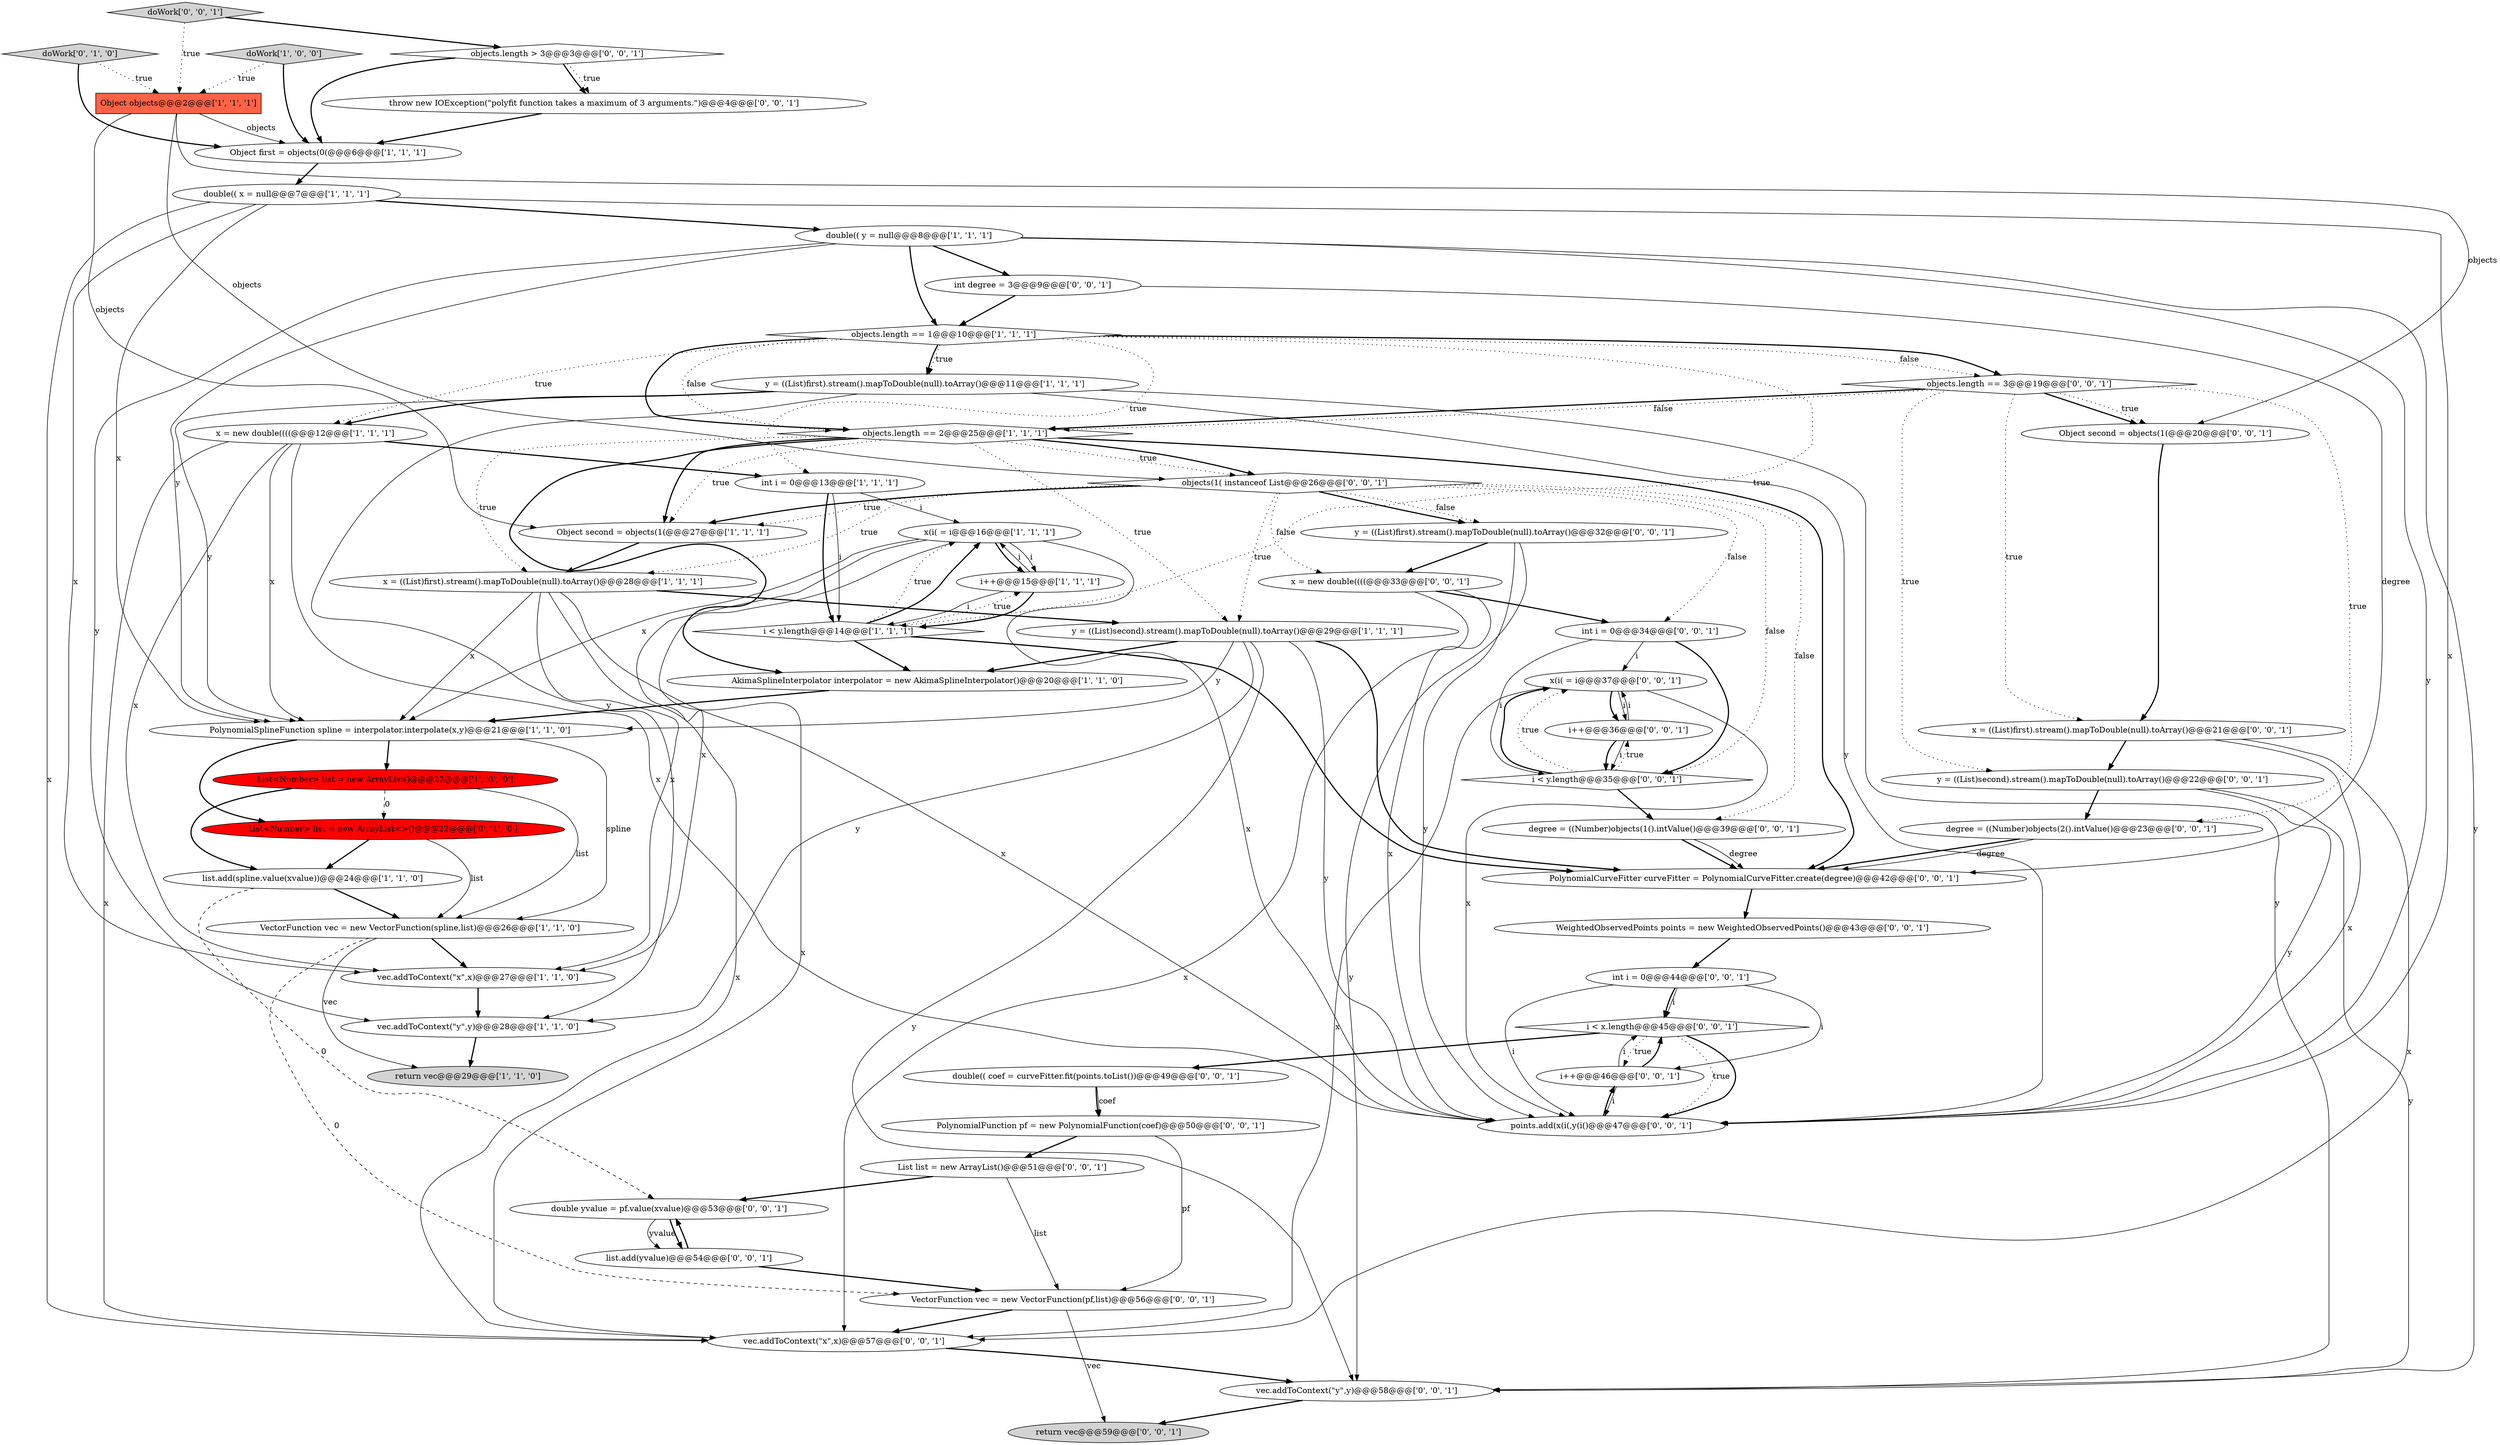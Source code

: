 digraph {
27 [style = filled, label = "i < x.length@@@45@@@['0', '0', '1']", fillcolor = white, shape = diamond image = "AAA0AAABBB3BBB"];
33 [style = filled, label = "List list = new ArrayList()@@@51@@@['0', '0', '1']", fillcolor = white, shape = ellipse image = "AAA0AAABBB3BBB"];
35 [style = filled, label = "i++@@@36@@@['0', '0', '1']", fillcolor = white, shape = ellipse image = "AAA0AAABBB3BBB"];
22 [style = filled, label = "VectorFunction vec = new VectorFunction(spline,list)@@@26@@@['1', '1', '0']", fillcolor = white, shape = ellipse image = "AAA0AAABBB1BBB"];
12 [style = filled, label = "double(( x = null@@@7@@@['1', '1', '1']", fillcolor = white, shape = ellipse image = "AAA0AAABBB1BBB"];
54 [style = filled, label = "i++@@@46@@@['0', '0', '1']", fillcolor = white, shape = ellipse image = "AAA0AAABBB3BBB"];
23 [style = filled, label = "vec.addToContext(\"x\",x)@@@27@@@['1', '1', '0']", fillcolor = white, shape = ellipse image = "AAA0AAABBB1BBB"];
30 [style = filled, label = "int degree = 3@@@9@@@['0', '0', '1']", fillcolor = white, shape = ellipse image = "AAA0AAABBB3BBB"];
38 [style = filled, label = "x(i( = i@@@37@@@['0', '0', '1']", fillcolor = white, shape = ellipse image = "AAA0AAABBB3BBB"];
52 [style = filled, label = "int i = 0@@@34@@@['0', '0', '1']", fillcolor = white, shape = ellipse image = "AAA0AAABBB3BBB"];
56 [style = filled, label = "x = new double((((@@@33@@@['0', '0', '1']", fillcolor = white, shape = ellipse image = "AAA0AAABBB3BBB"];
19 [style = filled, label = "y = ((List)first).stream().mapToDouble(null).toArray()@@@11@@@['1', '1', '1']", fillcolor = white, shape = ellipse image = "AAA0AAABBB1BBB"];
8 [style = filled, label = "Object second = objects(1(@@@27@@@['1', '1', '1']", fillcolor = white, shape = ellipse image = "AAA0AAABBB1BBB"];
15 [style = filled, label = "int i = 0@@@13@@@['1', '1', '1']", fillcolor = white, shape = ellipse image = "AAA0AAABBB1BBB"];
6 [style = filled, label = "x = new double((((@@@12@@@['1', '1', '1']", fillcolor = white, shape = ellipse image = "AAA0AAABBB1BBB"];
24 [style = filled, label = "doWork['0', '1', '0']", fillcolor = lightgray, shape = diamond image = "AAA0AAABBB2BBB"];
37 [style = filled, label = "vec.addToContext(\"x\",x)@@@57@@@['0', '0', '1']", fillcolor = white, shape = ellipse image = "AAA0AAABBB3BBB"];
17 [style = filled, label = "AkimaSplineInterpolator interpolator = new AkimaSplineInterpolator()@@@20@@@['1', '1', '0']", fillcolor = white, shape = ellipse image = "AAA0AAABBB1BBB"];
40 [style = filled, label = "throw new IOException(\"polyfit function takes a maximum of 3 arguments.\")@@@4@@@['0', '0', '1']", fillcolor = white, shape = ellipse image = "AAA0AAABBB3BBB"];
36 [style = filled, label = "points.add(x(i(,y(i()@@@47@@@['0', '0', '1']", fillcolor = white, shape = ellipse image = "AAA0AAABBB3BBB"];
41 [style = filled, label = "Object second = objects(1(@@@20@@@['0', '0', '1']", fillcolor = white, shape = ellipse image = "AAA0AAABBB3BBB"];
32 [style = filled, label = "objects.length > 3@@@3@@@['0', '0', '1']", fillcolor = white, shape = diamond image = "AAA0AAABBB3BBB"];
14 [style = filled, label = "objects.length == 2@@@25@@@['1', '1', '1']", fillcolor = white, shape = diamond image = "AAA0AAABBB1BBB"];
31 [style = filled, label = "x = ((List)first).stream().mapToDouble(null).toArray()@@@21@@@['0', '0', '1']", fillcolor = white, shape = ellipse image = "AAA0AAABBB3BBB"];
20 [style = filled, label = "vec.addToContext(\"y\",y)@@@28@@@['1', '1', '0']", fillcolor = white, shape = ellipse image = "AAA0AAABBB1BBB"];
5 [style = filled, label = "list.add(spline.value(xvalue))@@@24@@@['1', '1', '0']", fillcolor = white, shape = ellipse image = "AAA0AAABBB1BBB"];
55 [style = filled, label = "return vec@@@59@@@['0', '0', '1']", fillcolor = lightgray, shape = ellipse image = "AAA0AAABBB3BBB"];
28 [style = filled, label = "double yvalue = pf.value(xvalue)@@@53@@@['0', '0', '1']", fillcolor = white, shape = ellipse image = "AAA0AAABBB3BBB"];
9 [style = filled, label = "Object objects@@@2@@@['1', '1', '1']", fillcolor = tomato, shape = box image = "AAA0AAABBB1BBB"];
29 [style = filled, label = "double(( coef = curveFitter.fit(points.toList())@@@49@@@['0', '0', '1']", fillcolor = white, shape = ellipse image = "AAA0AAABBB3BBB"];
7 [style = filled, label = "x(i( = i@@@16@@@['1', '1', '1']", fillcolor = white, shape = ellipse image = "AAA0AAABBB1BBB"];
34 [style = filled, label = "doWork['0', '0', '1']", fillcolor = lightgray, shape = diamond image = "AAA0AAABBB3BBB"];
44 [style = filled, label = "WeightedObservedPoints points = new WeightedObservedPoints()@@@43@@@['0', '0', '1']", fillcolor = white, shape = ellipse image = "AAA0AAABBB3BBB"];
46 [style = filled, label = "objects.length == 3@@@19@@@['0', '0', '1']", fillcolor = white, shape = diamond image = "AAA0AAABBB3BBB"];
47 [style = filled, label = "objects(1( instanceof List@@@26@@@['0', '0', '1']", fillcolor = white, shape = diamond image = "AAA0AAABBB3BBB"];
2 [style = filled, label = "Object first = objects(0(@@@6@@@['1', '1', '1']", fillcolor = white, shape = ellipse image = "AAA0AAABBB1BBB"];
25 [style = filled, label = "List<Number> list = new ArrayList<>()@@@22@@@['0', '1', '0']", fillcolor = red, shape = ellipse image = "AAA1AAABBB2BBB"];
18 [style = filled, label = "i++@@@15@@@['1', '1', '1']", fillcolor = white, shape = ellipse image = "AAA0AAABBB1BBB"];
3 [style = filled, label = "return vec@@@29@@@['1', '1', '0']", fillcolor = lightgray, shape = ellipse image = "AAA0AAABBB1BBB"];
49 [style = filled, label = "PolynomialCurveFitter curveFitter = PolynomialCurveFitter.create(degree)@@@42@@@['0', '0', '1']", fillcolor = white, shape = ellipse image = "AAA0AAABBB3BBB"];
10 [style = filled, label = "x = ((List)first).stream().mapToDouble(null).toArray()@@@28@@@['1', '1', '1']", fillcolor = white, shape = ellipse image = "AAA0AAABBB1BBB"];
50 [style = filled, label = "i < y.length@@@35@@@['0', '0', '1']", fillcolor = white, shape = diamond image = "AAA0AAABBB3BBB"];
51 [style = filled, label = "vec.addToContext(\"y\",y)@@@58@@@['0', '0', '1']", fillcolor = white, shape = ellipse image = "AAA0AAABBB3BBB"];
0 [style = filled, label = "List<Number> list = new ArrayList()@@@22@@@['1', '0', '0']", fillcolor = red, shape = ellipse image = "AAA1AAABBB1BBB"];
4 [style = filled, label = "double(( y = null@@@8@@@['1', '1', '1']", fillcolor = white, shape = ellipse image = "AAA0AAABBB1BBB"];
13 [style = filled, label = "objects.length == 1@@@10@@@['1', '1', '1']", fillcolor = white, shape = diamond image = "AAA0AAABBB1BBB"];
1 [style = filled, label = "doWork['1', '0', '0']", fillcolor = lightgray, shape = diamond image = "AAA0AAABBB1BBB"];
16 [style = filled, label = "y = ((List)second).stream().mapToDouble(null).toArray()@@@29@@@['1', '1', '1']", fillcolor = white, shape = ellipse image = "AAA0AAABBB1BBB"];
42 [style = filled, label = "int i = 0@@@44@@@['0', '0', '1']", fillcolor = white, shape = ellipse image = "AAA0AAABBB3BBB"];
53 [style = filled, label = "PolynomialFunction pf = new PolynomialFunction(coef)@@@50@@@['0', '0', '1']", fillcolor = white, shape = ellipse image = "AAA0AAABBB3BBB"];
43 [style = filled, label = "y = ((List)second).stream().mapToDouble(null).toArray()@@@22@@@['0', '0', '1']", fillcolor = white, shape = ellipse image = "AAA0AAABBB3BBB"];
11 [style = filled, label = "PolynomialSplineFunction spline = interpolator.interpolate(x,y)@@@21@@@['1', '1', '0']", fillcolor = white, shape = ellipse image = "AAA0AAABBB1BBB"];
45 [style = filled, label = "VectorFunction vec = new VectorFunction(pf,list)@@@56@@@['0', '0', '1']", fillcolor = white, shape = ellipse image = "AAA0AAABBB3BBB"];
48 [style = filled, label = "degree = ((Number)objects(1().intValue()@@@39@@@['0', '0', '1']", fillcolor = white, shape = ellipse image = "AAA0AAABBB3BBB"];
57 [style = filled, label = "list.add(yvalue)@@@54@@@['0', '0', '1']", fillcolor = white, shape = ellipse image = "AAA0AAABBB3BBB"];
26 [style = filled, label = "y = ((List)first).stream().mapToDouble(null).toArray()@@@32@@@['0', '0', '1']", fillcolor = white, shape = ellipse image = "AAA0AAABBB3BBB"];
39 [style = filled, label = "degree = ((Number)objects(2().intValue()@@@23@@@['0', '0', '1']", fillcolor = white, shape = ellipse image = "AAA0AAABBB3BBB"];
21 [style = filled, label = "i < y.length@@@14@@@['1', '1', '1']", fillcolor = white, shape = diamond image = "AAA0AAABBB1BBB"];
40->2 [style = bold, label=""];
8->10 [style = bold, label=""];
18->7 [style = solid, label="i"];
6->36 [style = solid, label="x"];
56->52 [style = bold, label=""];
30->13 [style = bold, label=""];
54->27 [style = bold, label=""];
47->48 [style = dotted, label="false"];
42->36 [style = solid, label="i"];
38->37 [style = solid, label="x"];
15->21 [style = bold, label=""];
28->57 [style = solid, label="yvalue"];
21->18 [style = dotted, label="true"];
4->36 [style = solid, label="y"];
10->36 [style = solid, label="x"];
19->36 [style = solid, label="y"];
47->56 [style = dotted, label="false"];
54->27 [style = solid, label="i"];
14->17 [style = bold, label=""];
34->9 [style = dotted, label="true"];
26->56 [style = bold, label=""];
19->20 [style = solid, label="y"];
30->49 [style = solid, label="degree"];
42->27 [style = solid, label="i"];
9->41 [style = solid, label="objects"];
14->47 [style = dotted, label="true"];
11->22 [style = solid, label="spline"];
5->28 [style = dashed, label="0"];
16->11 [style = solid, label="y"];
0->25 [style = dashed, label="0"];
35->50 [style = bold, label=""];
16->49 [style = bold, label=""];
13->21 [style = dotted, label="true"];
7->23 [style = solid, label="x"];
54->36 [style = solid, label="i"];
21->7 [style = dotted, label="true"];
39->49 [style = bold, label=""];
25->22 [style = solid, label="list"];
47->26 [style = bold, label=""];
0->22 [style = solid, label="list"];
47->26 [style = dotted, label="false"];
13->46 [style = bold, label=""];
10->23 [style = solid, label="x"];
34->32 [style = bold, label=""];
13->15 [style = dotted, label="true"];
6->37 [style = solid, label="x"];
29->53 [style = solid, label="coef"];
47->50 [style = dotted, label="false"];
33->45 [style = solid, label="list"];
13->14 [style = bold, label=""];
27->36 [style = dotted, label="true"];
11->25 [style = bold, label=""];
31->37 [style = solid, label="x"];
15->21 [style = solid, label="i"];
13->6 [style = dotted, label="true"];
48->49 [style = bold, label=""];
12->23 [style = solid, label="x"];
9->2 [style = solid, label="objects"];
48->49 [style = solid, label="degree"];
33->28 [style = bold, label=""];
13->19 [style = dotted, label="true"];
46->31 [style = dotted, label="true"];
7->18 [style = solid, label="i"];
20->3 [style = bold, label=""];
16->17 [style = bold, label=""];
57->45 [style = bold, label=""];
19->6 [style = bold, label=""];
22->23 [style = bold, label=""];
39->49 [style = solid, label="degree"];
46->41 [style = bold, label=""];
50->35 [style = dotted, label="true"];
9->8 [style = solid, label="objects"];
9->47 [style = solid, label="objects"];
19->11 [style = solid, label="y"];
53->33 [style = bold, label=""];
21->7 [style = bold, label=""];
46->14 [style = bold, label=""];
14->8 [style = bold, label=""];
27->29 [style = bold, label=""];
38->35 [style = bold, label=""];
5->22 [style = bold, label=""];
15->7 [style = solid, label="i"];
38->35 [style = solid, label="i"];
38->36 [style = solid, label="x"];
44->42 [style = bold, label=""];
23->20 [style = bold, label=""];
47->8 [style = dotted, label="true"];
43->36 [style = solid, label="y"];
56->37 [style = solid, label="x"];
12->11 [style = solid, label="x"];
19->51 [style = solid, label="y"];
22->45 [style = dashed, label="0"];
49->44 [style = bold, label=""];
7->37 [style = solid, label="x"];
4->13 [style = bold, label=""];
4->11 [style = solid, label="y"];
47->52 [style = dotted, label="false"];
45->55 [style = solid, label="vec"];
50->48 [style = bold, label=""];
12->37 [style = solid, label="x"];
6->15 [style = bold, label=""];
46->14 [style = dotted, label="false"];
14->16 [style = dotted, label="true"];
7->36 [style = solid, label="x"];
13->19 [style = bold, label=""];
22->3 [style = solid, label="vec"];
10->16 [style = bold, label=""];
47->10 [style = dotted, label="true"];
43->51 [style = solid, label="y"];
32->40 [style = bold, label=""];
1->9 [style = dotted, label="true"];
16->51 [style = solid, label="y"];
14->47 [style = bold, label=""];
14->8 [style = dotted, label="true"];
7->18 [style = bold, label=""];
7->11 [style = solid, label="x"];
31->43 [style = bold, label=""];
25->5 [style = bold, label=""];
21->49 [style = bold, label=""];
41->31 [style = bold, label=""];
1->2 [style = bold, label=""];
6->11 [style = solid, label="x"];
52->50 [style = bold, label=""];
35->38 [style = solid, label="i"];
18->21 [style = bold, label=""];
42->27 [style = bold, label=""];
35->50 [style = solid, label="i"];
28->57 [style = bold, label=""];
31->36 [style = solid, label="x"];
43->39 [style = bold, label=""];
13->46 [style = dotted, label="false"];
26->51 [style = solid, label="y"];
0->5 [style = bold, label=""];
29->53 [style = bold, label=""];
16->20 [style = solid, label="y"];
52->38 [style = solid, label="i"];
27->36 [style = bold, label=""];
27->54 [style = dotted, label="true"];
24->2 [style = bold, label=""];
14->49 [style = bold, label=""];
47->8 [style = bold, label=""];
37->51 [style = bold, label=""];
53->45 [style = solid, label="pf"];
57->28 [style = bold, label=""];
10->37 [style = solid, label="x"];
13->14 [style = dotted, label="false"];
6->23 [style = solid, label="x"];
24->9 [style = dotted, label="true"];
32->40 [style = dotted, label="true"];
46->41 [style = dotted, label="true"];
32->2 [style = bold, label=""];
17->11 [style = bold, label=""];
14->10 [style = dotted, label="true"];
2->12 [style = bold, label=""];
10->11 [style = solid, label="x"];
26->36 [style = solid, label="y"];
11->0 [style = bold, label=""];
42->54 [style = solid, label="i"];
4->30 [style = bold, label=""];
50->38 [style = bold, label=""];
12->4 [style = bold, label=""];
51->55 [style = bold, label=""];
50->38 [style = dotted, label="true"];
47->16 [style = dotted, label="true"];
18->21 [style = solid, label="i"];
46->39 [style = dotted, label="true"];
45->37 [style = bold, label=""];
36->54 [style = bold, label=""];
16->36 [style = solid, label="y"];
52->50 [style = solid, label="i"];
4->51 [style = solid, label="y"];
21->17 [style = bold, label=""];
56->36 [style = solid, label="x"];
4->20 [style = solid, label="y"];
46->43 [style = dotted, label="true"];
12->36 [style = solid, label="x"];
}
